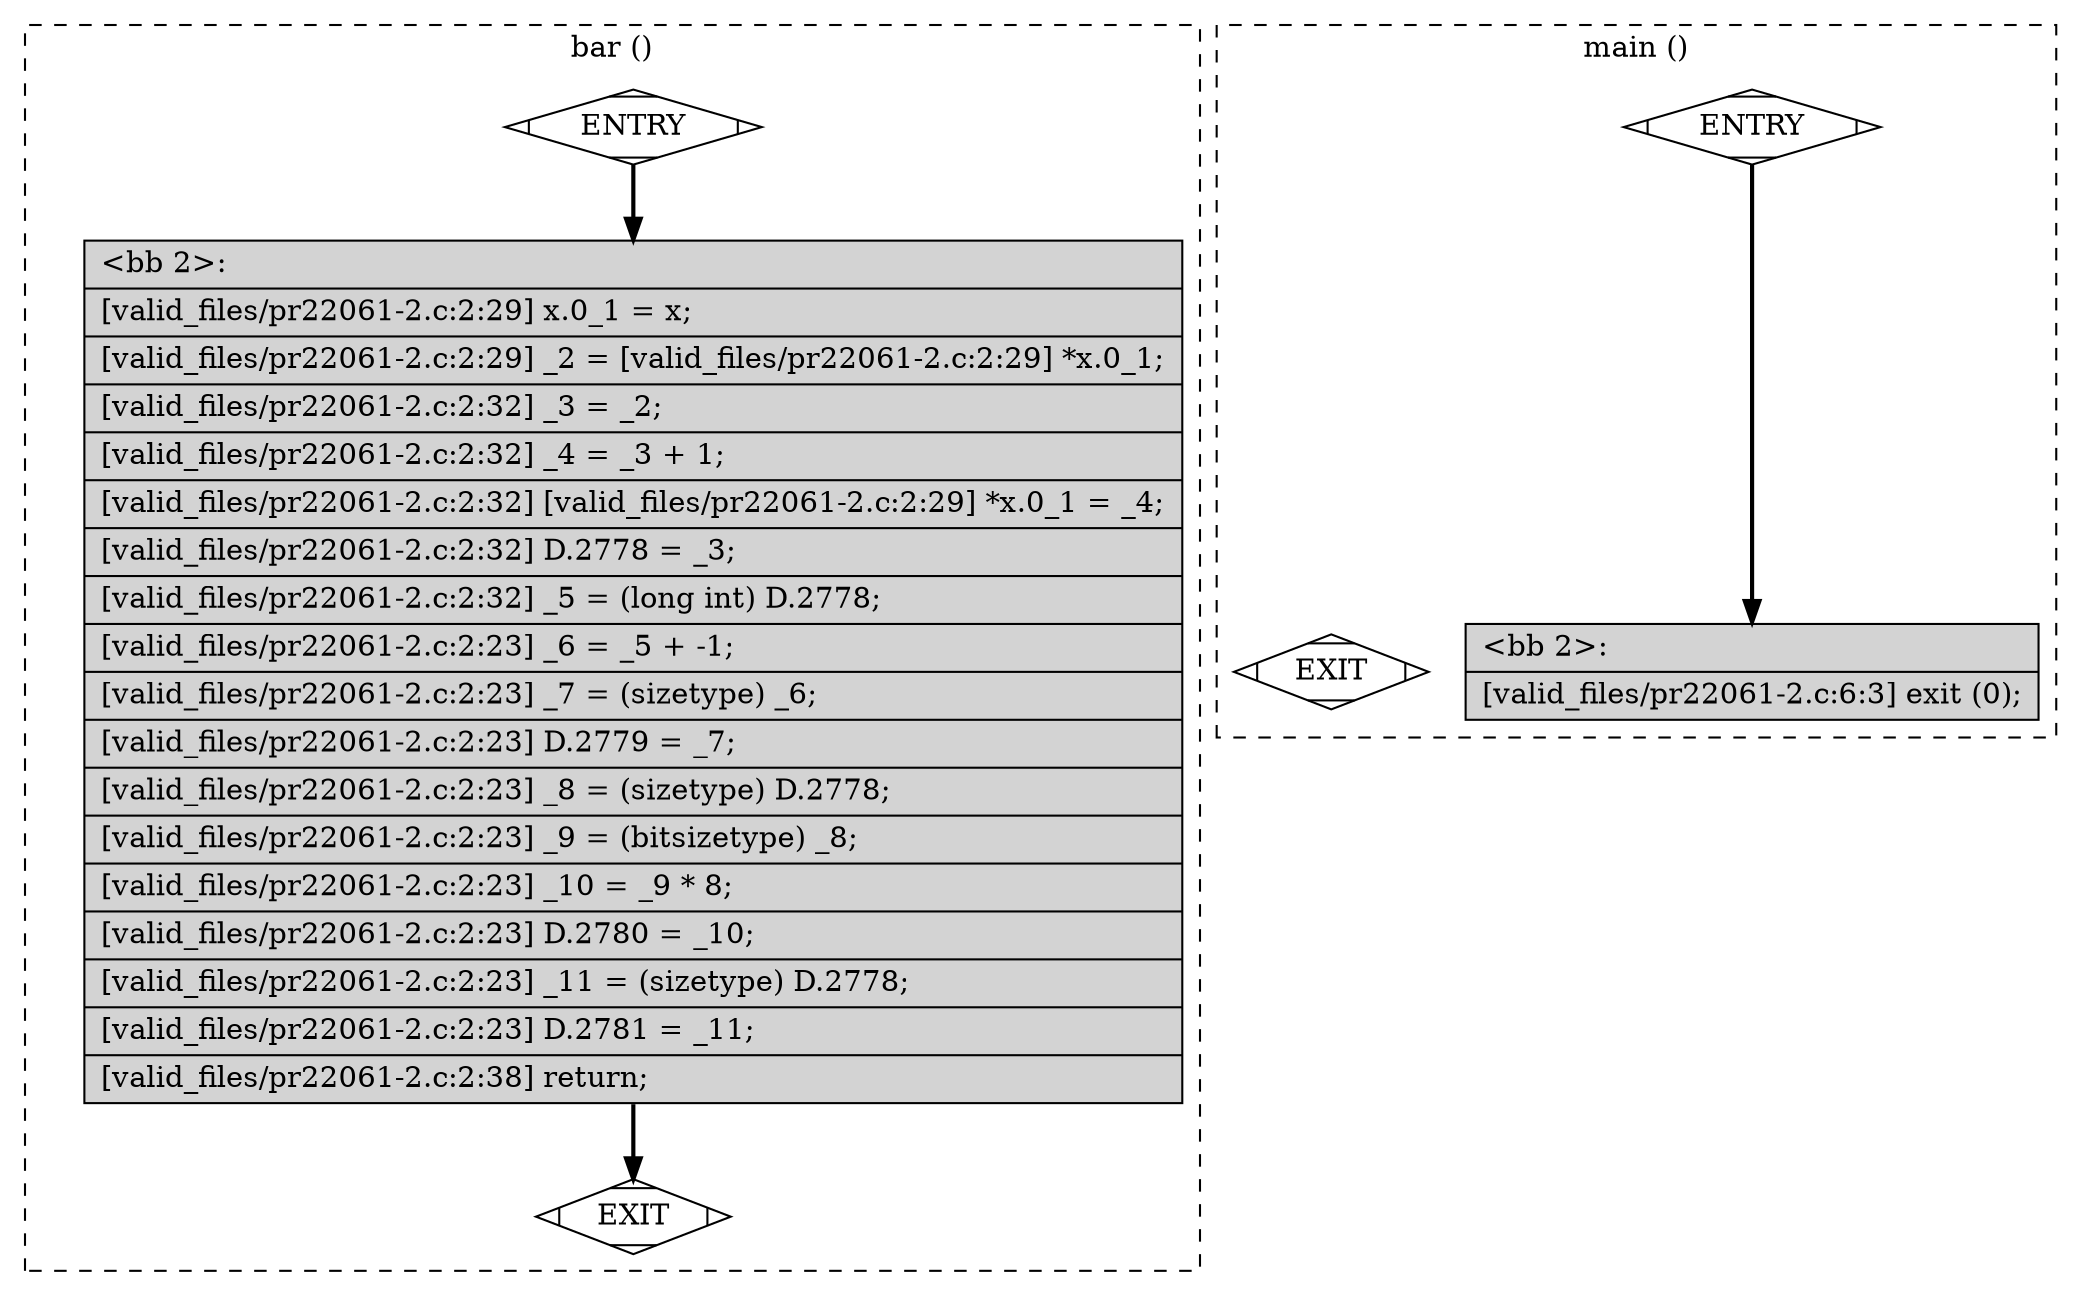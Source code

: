 digraph "a-pr22061-2.c.015t.cfg" {
overlap=false;
subgraph "cluster_bar" {
	style="dashed";
	color="black";
	label="bar ()";
	fn_0_basic_block_0 [shape=Mdiamond,style=filled,fillcolor=white,label="ENTRY"];

	fn_0_basic_block_1 [shape=Mdiamond,style=filled,fillcolor=white,label="EXIT"];

	fn_0_basic_block_2 [shape=record,style=filled,fillcolor=lightgrey,label="{\<bb\ 2\>:\l\
|[valid_files/pr22061-2.c:2:29]\ x.0_1\ =\ x;\l\
|[valid_files/pr22061-2.c:2:29]\ _2\ =\ [valid_files/pr22061-2.c:2:29]\ *x.0_1;\l\
|[valid_files/pr22061-2.c:2:32]\ _3\ =\ _2;\l\
|[valid_files/pr22061-2.c:2:32]\ _4\ =\ _3\ +\ 1;\l\
|[valid_files/pr22061-2.c:2:32]\ [valid_files/pr22061-2.c:2:29]\ *x.0_1\ =\ _4;\l\
|[valid_files/pr22061-2.c:2:32]\ D.2778\ =\ _3;\l\
|[valid_files/pr22061-2.c:2:32]\ _5\ =\ (long\ int)\ D.2778;\l\
|[valid_files/pr22061-2.c:2:23]\ _6\ =\ _5\ +\ -1;\l\
|[valid_files/pr22061-2.c:2:23]\ _7\ =\ (sizetype)\ _6;\l\
|[valid_files/pr22061-2.c:2:23]\ D.2779\ =\ _7;\l\
|[valid_files/pr22061-2.c:2:23]\ _8\ =\ (sizetype)\ D.2778;\l\
|[valid_files/pr22061-2.c:2:23]\ _9\ =\ (bitsizetype)\ _8;\l\
|[valid_files/pr22061-2.c:2:23]\ _10\ =\ _9\ *\ 8;\l\
|[valid_files/pr22061-2.c:2:23]\ D.2780\ =\ _10;\l\
|[valid_files/pr22061-2.c:2:23]\ _11\ =\ (sizetype)\ D.2778;\l\
|[valid_files/pr22061-2.c:2:23]\ D.2781\ =\ _11;\l\
|[valid_files/pr22061-2.c:2:38]\ return;\l\
}"];

	fn_0_basic_block_0:s -> fn_0_basic_block_2:n [style="solid,bold",color=black,weight=100,constraint=true];
	fn_0_basic_block_2:s -> fn_0_basic_block_1:n [style="solid,bold",color=black,weight=10,constraint=true];
	fn_0_basic_block_0:s -> fn_0_basic_block_1:n [style="invis",constraint=true];
}
subgraph "cluster_main" {
	style="dashed";
	color="black";
	label="main ()";
	fn_1_basic_block_0 [shape=Mdiamond,style=filled,fillcolor=white,label="ENTRY"];

	fn_1_basic_block_1 [shape=Mdiamond,style=filled,fillcolor=white,label="EXIT"];

	fn_1_basic_block_2 [shape=record,style=filled,fillcolor=lightgrey,label="{\<bb\ 2\>:\l\
|[valid_files/pr22061-2.c:6:3]\ exit\ (0);\l\
}"];

	fn_1_basic_block_0:s -> fn_1_basic_block_2:n [style="solid,bold",color=black,weight=100,constraint=true];
	fn_1_basic_block_0:s -> fn_1_basic_block_1:n [style="invis",constraint=true];
}
}
